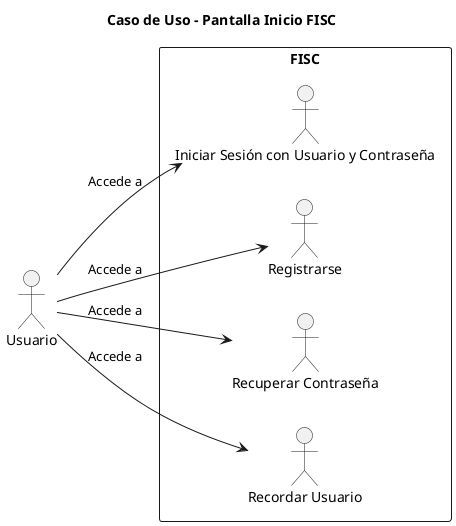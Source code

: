 @startuml

title Caso de Uso - Pantalla Inicio FISC

left to right direction

actor Usuario as user

rectangle "FISC" {
    user --> "Iniciar Sesión con Usuario y Contraseña" : "Accede a"
    user --> "Registrarse" : "Accede a"
    user --> "Recuperar Contraseña" : "Accede a"
    user --> "Recordar Usuario" : "Accede a"
}

@enduml
